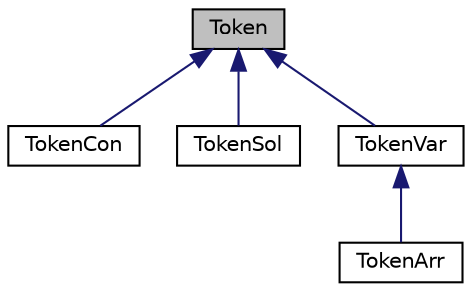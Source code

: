 digraph "Token"
{
  edge [fontname="Helvetica",fontsize="10",labelfontname="Helvetica",labelfontsize="10"];
  node [fontname="Helvetica",fontsize="10",shape=record];
  Node1 [label="Token",height=0.2,width=0.4,color="black", fillcolor="grey75", style="filled" fontcolor="black"];
  Node1 -> Node2 [dir="back",color="midnightblue",fontsize="10",style="solid",fontname="Helvetica"];
  Node2 [label="TokenCon",height=0.2,width=0.4,color="black", fillcolor="white", style="filled",URL="$d4/d1b/class_token_con.html"];
  Node1 -> Node3 [dir="back",color="midnightblue",fontsize="10",style="solid",fontname="Helvetica"];
  Node3 [label="TokenSol",height=0.2,width=0.4,color="black", fillcolor="white", style="filled",URL="$d2/d0e/class_token_sol.html"];
  Node1 -> Node4 [dir="back",color="midnightblue",fontsize="10",style="solid",fontname="Helvetica"];
  Node4 [label="TokenVar",height=0.2,width=0.4,color="black", fillcolor="white", style="filled",URL="$d3/d0b/class_token_var.html"];
  Node4 -> Node5 [dir="back",color="midnightblue",fontsize="10",style="solid",fontname="Helvetica"];
  Node5 [label="TokenArr",height=0.2,width=0.4,color="black", fillcolor="white", style="filled",URL="$d8/d80/class_token_arr.html"];
}
